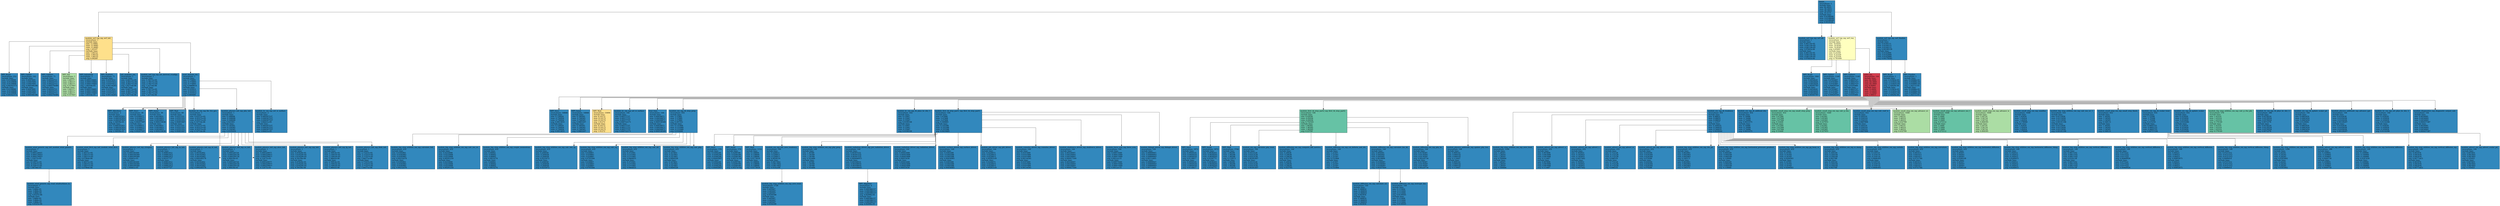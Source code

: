 digraph call_tree {
graph [splines=ortho, ranksep=1.5];
node [shape = record, colorscheme=spectral9];
edge [];

"0" [
 label = "MAIN__\l
 invocations: 1\l
 include time:\l
  min: 82.4923\l
  max: 82.4923\l
  sum: 82.4923\l
  avg: 10.3115\l
 exclude time:\l
  min: 0.0148048\l
  max: 0.0148048\l
  sum: 0.0148048\l
  avg: 0.0018506\l
 "
 fillcolor=9,
 style=filled
];

"1" [
 label = "module_wrf_top_mp_wrf_init_\l
 invocations: 1\l
 include time:\l
  min: 11.6085\l
  max: 11.6085\l
  sum: 11.6085\l
  avg: 1.45107\l
 exclude time:\l
  min: 7.94152\l
  max: 7.94152\l
  sum: 7.94152\l
  avg: 0.99269\l
 "
 fillcolor=4,
 style=filled
];

0 -> 1;
"2" [
 label = "MPI_Bcast\l
 invocations: 252\l
 include time:\l
  min: 0.0129898\l
  max: 0.0129898\l
  sum: 0.0129898\l
  avg: 0.00162373\l
 exclude time:\l
  min: 0.0129898\l
  max: 0.0129898\l
  sum: 0.0129898\l
  avg: 0.00162373\l
 "
 fillcolor=9,
 style=filled
];

1 -> 2;
"3" [
 label = "MPI_Gather\l
 invocations: 142\l
 include time:\l
  min: 0.0047695\l
  max: 0.0047695\l
  sum: 0.0047695\l
  avg: 0.000596188\l
 exclude time:\l
  min: 0.0047695\l
  max: 0.0047695\l
  sum: 0.0047695\l
  avg: 0.000596188\l
 "
 fillcolor=9,
 style=filled
];

1 -> 3;
"4" [
 label = "MPI_Gatherv\l
 invocations: 71\l
 include time:\l
  min: 0.00222711\l
  max: 0.00222711\l
  sum: 0.00222711\l
  avg: 0.000278389\l
 exclude time:\l
  min: 0.00222711\l
  max: 0.00222711\l
  sum: 0.00222711\l
  avg: 0.000278389\l
 "
 fillcolor=9,
 style=filled
];

1 -> 4;
"5" [
 label = "MPI_Init\l
 invocations: 1\l
 include time:\l
  min: 2.86117\l
  max: 2.86117\l
  sum: 2.86117\l
  avg: 0.357647\l
 exclude time:\l
  min: 2.86117\l
  max: 2.86117\l
  sum: 2.86117\l
  avg: 0.357647\l
 "
 fillcolor=7,
 style=filled
];

1 -> 5;
"6" [
 label = "MPI_Initialized\l
 invocations: 3\l
 include time:\l
  min: 0.000119483\l
  max: 0.000119483\l
  sum: 0.000119483\l
  avg: 1.49354e-05\l
 exclude time:\l
  min: 0.000119483\l
  max: 0.000119483\l
  sum: 0.000119483\l
  avg: 1.49354e-05\l
 "
 fillcolor=9,
 style=filled
];

1 -> 6;
"7" [
 label = "MPI_Scatterv\l
 invocations: 71\l
 include time:\l
  min: 0.0107412\l
  max: 0.0107412\l
  sum: 0.0107412\l
  avg: 0.00134265\l
 exclude time:\l
  min: 0.0107412\l
  max: 0.0107412\l
  sum: 0.0107412\l
  avg: 0.00134265\l
 "
 fillcolor=9,
 style=filled
];

1 -> 7;
"8" [
 label = "init_modules_em_\l
 invocations: 1\l
 include time:\l
  min: 4.66171e-05\l
  max: 4.66171e-05\l
  sum: 4.66171e-05\l
  avg: 5.82714e-06\l
 exclude time:\l
  min: 4.66171e-05\l
  max: 4.66171e-05\l
  sum: 4.66171e-05\l
  avg: 5.82714e-06\l
 "
 fillcolor=9,
 style=filled
];

1 -> 8;
"9" [
 label = "module_wrf_top_mp_set_derived_rconfigs_\l
 invocations: 1\l
 include time:\l
  min: 5.78171e-05\l
  max: 5.78171e-05\l
  sum: 5.78171e-05\l
  avg: 7.22714e-06\l
 exclude time:\l
  min: 5.78171e-05\l
  max: 5.78171e-05\l
  sum: 5.78171e-05\l
  avg: 7.22714e-06\l
 "
 fillcolor=9,
 style=filled
];

1 -> 9;
"10" [
 label = "start_domain_em_\l
 invocations: 1\l
 include time:\l
  min: 0.774891\l
  max: 0.774891\l
  sum: 0.774891\l
  avg: 0.0968614\l
 exclude time:\l
  min: 0.555912\l
  max: 0.555912\l
  sum: 0.555912\l
  avg: 0.069489\l
 "
 fillcolor=9,
 style=filled
];

1 -> 10;
"11" [
 label = "MPI_Allreduce\l
 invocations: 2\l
 include time:\l
  min: 0.000187951\l
  max: 0.000187951\l
  sum: 0.000187951\l
  avg: 2.34939e-05\l
 exclude time:\l
  min: 0.000187951\l
  max: 0.000187951\l
  sum: 0.000187951\l
  avg: 2.34939e-05\l
 "
 fillcolor=9,
 style=filled
];

10 -> 11;
"12" [
 label = "MPI_Irecv\l
 invocations: 30\l
 include time:\l
  min: 0.0166077\l
  max: 0.0166077\l
  sum: 0.0166077\l
  avg: 0.00207597\l
 exclude time:\l
  min: 0.0166077\l
  max: 0.0166077\l
  sum: 0.0166077\l
  avg: 0.00207597\l
 "
 fillcolor=9,
 style=filled
];

10 -> 12;
"13" [
 label = "MPI_Isend\l
 invocations: 30\l
 include time:\l
  min: 0.0016851\l
  max: 0.0016851\l
  sum: 0.0016851\l
  avg: 0.000210638\l
 exclude time:\l
  min: 0.0016851\l
  max: 0.0016851\l
  sum: 0.0016851\l
  avg: 0.000210638\l
 "
 fillcolor=9,
 style=filled
];

10 -> 13;
"14" [
 label = "MPI_Wait\l
 invocations: 60\l
 include time:\l
  min: 0.0321333\l
  max: 0.0321333\l
  sum: 0.0321333\l
  avg: 0.00401667\l
 exclude time:\l
  min: 0.0321333\l
  max: 0.0321333\l
  sum: 0.0321333\l
  avg: 0.00401667\l
 "
 fillcolor=9,
 style=filled
];

10 -> 14;
"15" [
 label = "module_bc_em_mp_lbc_fcx_gcx_\l
 invocations: 1\l
 include time:\l
  min: 4.93371e-05\l
  max: 4.93371e-05\l
  sum: 4.93371e-05\l
  avg: 6.16714e-06\l
 exclude time:\l
  min: 4.93371e-05\l
  max: 4.93371e-05\l
  sum: 4.93371e-05\l
  avg: 6.16714e-06\l
 "
 fillcolor=9,
 style=filled
];

10 -> 15;
"16" [
 label = "module_physics_init_mp_phy_init_\l
 invocations: 1\l
 include time:\l
  min: 0.168008\l
  max: 0.168008\l
  sum: 0.168008\l
  avg: 0.021001\l
 exclude time:\l
  min: 0.156365\l
  max: 0.156365\l
  sum: 0.156365\l
  avg: 0.0195456\l
 "
 fillcolor=9,
 style=filled
];

10 -> 16;
"17" [
 label = "module_wind_generic_mp_init_module_wind_generic_\l
 invocations: 1\l
 include time:\l
  min: 0.000124057\l
  max: 0.000124057\l
  sum: 0.000124057\l
  avg: 1.55071e-05\l
 exclude time:\l
  min: 8.53971e-05\l
  max: 8.53971e-05\l
  sum: 8.53971e-05\l
  avg: 1.06746e-05\l
 "
 fillcolor=9,
 style=filled
];

16 -> 17;
"18" [
 label = "module_wind_generic_mp_read_windturbines_in_\l
 invocations: 1\l
 include time:\l
  min: 3.866e-05\l
  max: 3.866e-05\l
  sum: 3.866e-05\l
  avg: 4.8325e-06\l
 exclude time:\l
  min: 3.866e-05\l
  max: 3.866e-05\l
  sum: 3.866e-05\l
  avg: 4.8325e-06\l
 "
 fillcolor=9,
 style=filled
];

17 -> 18;
"19" [
 label = "module_wind_fitch_mp_init_module_wind_fitch_\l
 invocations: 1\l
 include time:\l
  min: 3.58371e-05\l
  max: 3.58371e-05\l
  sum: 3.58371e-05\l
  avg: 4.47964e-06\l
 exclude time:\l
  min: 3.58371e-05\l
  max: 3.58371e-05\l
  sum: 3.58371e-05\l
  avg: 4.47964e-06\l
 "
 fillcolor=9,
 style=filled
];

16 -> 19;
"20" [
 label = "module_physics_init_mp_z2sigma_\l
 invocations: 1\l
 include time:\l
  min: 0.000160369\l
  max: 0.000160369\l
  sum: 0.000160369\l
  avg: 2.00461e-05\l
 exclude time:\l
  min: 0.000160369\l
  max: 0.000160369\l
  sum: 0.000160369\l
  avg: 2.00461e-05\l
 "
 fillcolor=9,
 style=filled
];

16 -> 20;
"21" [
 label = "module_physics_init_mp_ra_init_\l
 invocations: 1\l
 include time:\l
  min: 0.00861812\l
  max: 0.00861812\l
  sum: 0.00861812\l
  avg: 0.00107727\l
 exclude time:\l
  min: 0.00861812\l
  max: 0.00861812\l
  sum: 0.00861812\l
  avg: 0.00107727\l
 "
 fillcolor=9,
 style=filled
];

16 -> 21;
"22" [
 label = "module_physics_init_mp_bl_init_\l
 invocations: 1\l
 include time:\l
  min: 0.00192462\l
  max: 0.00192462\l
  sum: 0.00192462\l
  avg: 0.000240578\l
 exclude time:\l
  min: 0.00192462\l
  max: 0.00192462\l
  sum: 0.00192462\l
  avg: 0.000240578\l
 "
 fillcolor=9,
 style=filled
];

16 -> 22;
"23" [
 label = "module_physics_init_mp_cu_init_\l
 invocations: 1\l
 include time:\l
  min: 0.000326734\l
  max: 0.000326734\l
  sum: 0.000326734\l
  avg: 4.08418e-05\l
 exclude time:\l
  min: 0.000326734\l
  max: 0.000326734\l
  sum: 0.000326734\l
  avg: 4.08418e-05\l
 "
 fillcolor=9,
 style=filled
];

16 -> 23;
"24" [
 label = "module_physics_init_mp_shcu_init_\l
 invocations: 1\l
 include time:\l
  min: 0.000329977\l
  max: 0.000329977\l
  sum: 0.000329977\l
  avg: 4.12471e-05\l
 exclude time:\l
  min: 0.000329977\l
  max: 0.000329977\l
  sum: 0.000329977\l
  avg: 4.12471e-05\l
 "
 fillcolor=9,
 style=filled
];

16 -> 24;
"25" [
 label = "module_physics_init_mp_mp_init_\l
 invocations: 1\l
 include time:\l
  min: 6.87629e-05\l
  max: 6.87629e-05\l
  sum: 6.87629e-05\l
  avg: 8.59536e-06\l
 exclude time:\l
  min: 6.87629e-05\l
  max: 6.87629e-05\l
  sum: 6.87629e-05\l
  avg: 8.59536e-06\l
 "
 fillcolor=9,
 style=filled
];

16 -> 25;
"26" [
 label = "module_physics_init_mp_fg_init_\l
 invocations: 1\l
 include time:\l
  min: 2.70914e-05\l
  max: 2.70914e-05\l
  sum: 2.70914e-05\l
  avg: 3.38643e-06\l
 exclude time:\l
  min: 2.70914e-05\l
  max: 2.70914e-05\l
  sum: 2.70914e-05\l
  avg: 3.38643e-06\l
 "
 fillcolor=9,
 style=filled
];

16 -> 26;
"27" [
 label = "module_physics_init_mp_fdob_init_\l
 invocations: 1\l
 include time:\l
  min: 2.77257e-05\l
  max: 2.77257e-05\l
  sum: 2.77257e-05\l
  avg: 3.46571e-06\l
 exclude time:\l
  min: 2.77257e-05\l
  max: 2.77257e-05\l
  sum: 2.77257e-05\l
  avg: 3.46571e-06\l
 "
 fillcolor=9,
 style=filled
];

16 -> 27;
"28" [
 label = "module_bc_em_mp_set_w_surface_\l
 invocations: 2\l
 include time:\l
  min: 0.000307537\l
  max: 0.000307537\l
  sum: 0.000307537\l
  avg: 3.84421e-05\l
 exclude time:\l
  min: 0.000307537\l
  max: 0.000307537\l
  sum: 0.000307537\l
  avg: 3.84421e-05\l
 "
 fillcolor=9,
 style=filled
];

10 -> 28;
"29" [
 label = "module_wrf_top_mp_wrf_dfi_\l
 invocations: 1\l
 include time:\l
  min: 4.06114e-05\l
  max: 4.06114e-05\l
  sum: 4.06114e-05\l
  avg: 5.07643e-06\l
 exclude time:\l
  min: 4.06114e-05\l
  max: 4.06114e-05\l
  sum: 4.06114e-05\l
  avg: 5.07643e-06\l
 "
 fillcolor=9,
 style=filled
];

0 -> 29;
"30" [
 label = "module_wrf_top_mp_wrf_run_\l
 invocations: 1\l
 include time:\l
  min: 70.8545\l
  max: 70.8545\l
  sum: 70.8545\l
  avg: 8.85681\l
 exclude time:\l
  min: 6.25359\l
  max: 6.25359\l
  sum: 6.25359\l
  avg: 0.781699\l
 "
 fillcolor=5,
 style=filled
];

0 -> 30;
"31" [
 label = "MPI_Bcast\l
 invocations: 1841\l
 include time:\l
  min: 0.0452629\l
  max: 0.0452629\l
  sum: 0.0452629\l
  avg: 0.00565787\l
 exclude time:\l
  min: 0.0452629\l
  max: 0.0452629\l
  sum: 0.0452629\l
  avg: 0.00565787\l
 "
 fillcolor=9,
 style=filled
];

30 -> 31;
"32" [
 label = "MPI_Gather\l
 invocations: 1140\l
 include time:\l
  min: 0.0743487\l
  max: 0.0743487\l
  sum: 0.0743487\l
  avg: 0.00929359\l
 exclude time:\l
  min: 0.0743487\l
  max: 0.0743487\l
  sum: 0.0743487\l
  avg: 0.00929359\l
 "
 fillcolor=9,
 style=filled
];

30 -> 32;
"33" [
 label = "MPI_Gatherv\l
 invocations: 1140\l
 include time:\l
  min: 0.0843727\l
  max: 0.0843727\l
  sum: 0.0843727\l
  avg: 0.0105466\l
 exclude time:\l
  min: 0.0843727\l
  max: 0.0843727\l
  sum: 0.0843727\l
  avg: 0.0105466\l
 "
 fillcolor=9,
 style=filled
];

30 -> 33;
"34" [
 label = "solve_em_\l
 invocations: 144\l
 include time:\l
  min: 64.3969\l
  max: 64.3969\l
  sum: 64.3969\l
  avg: 8.04961\l
 exclude time:\l
  min: 12.8492\l
  max: 12.8492\l
  sum: 12.8492\l
  avg: 1.60615\l
 "
 fillcolor=1,
 style=filled
];

30 -> 34;
"35" [
 label = "MPI_Irecv\l
 invocations: 16848\l
 include time:\l
  min: 0.730924\l
  max: 0.730924\l
  sum: 0.730924\l
  avg: 0.0913655\l
 exclude time:\l
  min: 0.730924\l
  max: 0.730924\l
  sum: 0.730924\l
  avg: 0.0913655\l
 "
 fillcolor=9,
 style=filled
];

34 -> 35;
"36" [
 label = "MPI_Isend\l
 invocations: 16848\l
 include time:\l
  min: 0.706565\l
  max: 0.706565\l
  sum: 0.706565\l
  avg: 0.0883207\l
 exclude time:\l
  min: 0.706565\l
  max: 0.706565\l
  sum: 0.706565\l
  avg: 0.0883207\l
 "
 fillcolor=9,
 style=filled
];

34 -> 36;
"37" [
 label = "MPI_Wait\l
 invocations: 33696\l
 include time:\l
  min: 8.10172\l
  max: 8.10172\l
  sum: 8.10172\l
  avg: 1.01272\l
 exclude time:\l
  min: 8.10172\l
  max: 8.10172\l
  sum: 8.10172\l
  avg: 1.01272\l
 "
 fillcolor=4,
 style=filled
];

34 -> 37;
"38" [
 label = "module_bc_em_mp_set_w_surface_\l
 invocations: 144\l
 include time:\l
  min: 0.00577737\l
  max: 0.00577737\l
  sum: 0.00577737\l
  avg: 0.000722171\l
 exclude time:\l
  min: 0.00577737\l
  max: 0.00577737\l
  sum: 0.00577737\l
  avg: 0.000722171\l
 "
 fillcolor=9,
 style=filled
];

34 -> 38;
"39" [
 label = "real_time_\l
 invocations: 144\l
 include time:\l
  min: 0.00430871\l
  max: 0.00430871\l
  sum: 0.00430871\l
  avg: 0.000538589\l
 exclude time:\l
  min: 0.00430871\l
  max: 0.00430871\l
  sum: 0.00430871\l
  avg: 0.000538589\l
 "
 fillcolor=9,
 style=filled
];

34 -> 39;
"40" [
 label = "module_em_mp_rk_step_prep_\l
 invocations: 432\l
 include time:\l
  min: 2.37882\l
  max: 2.37882\l
  sum: 2.37882\l
  avg: 0.297352\l
 exclude time:\l
  min: 0.131968\l
  max: 0.131968\l
  sum: 0.131968\l
  avg: 0.016496\l
 "
 fillcolor=9,
 style=filled
];

34 -> 40;
"41" [
 label = "module_big_step_utilities_em_mp_calculate_full_\l
 invocations: 432\l
 include time:\l
  min: 0.0185983\l
  max: 0.0185983\l
  sum: 0.0185983\l
  avg: 0.00232478\l
 exclude time:\l
  min: 0.0185983\l
  max: 0.0185983\l
  sum: 0.0185983\l
  avg: 0.00232478\l
 "
 fillcolor=9,
 style=filled
];

40 -> 41;
"42" [
 label = "module_big_step_utilities_em_mp_calc_mu_uv_\l
 invocations: 432\l
 include time:\l
  min: 0.0233008\l
  max: 0.0233008\l
  sum: 0.0233008\l
  avg: 0.00291259\l
 exclude time:\l
  min: 0.0233008\l
  max: 0.0233008\l
  sum: 0.0233008\l
  avg: 0.00291259\l
 "
 fillcolor=9,
 style=filled
];

40 -> 42;
"43" [
 label = "module_big_step_utilities_em_mp_couple_momentum_\l
 invocations: 432\l
 include time:\l
  min: 0.66662\l
  max: 0.66662\l
  sum: 0.66662\l
  avg: 0.0833274\l
 exclude time:\l
  min: 0.66662\l
  max: 0.66662\l
  sum: 0.66662\l
  avg: 0.0833274\l
 "
 fillcolor=9,
 style=filled
];

40 -> 43;
"44" [
 label = "module_big_step_utilities_em_mp_calc_ww_cp_\l
 invocations: 432\l
 include time:\l
  min: 0.204058\l
  max: 0.204058\l
  sum: 0.204058\l
  avg: 0.0255072\l
 exclude time:\l
  min: 0.204058\l
  max: 0.204058\l
  sum: 0.204058\l
  avg: 0.0255072\l
 "
 fillcolor=9,
 style=filled
];

40 -> 44;
"45" [
 label = "module_big_step_utilities_em_mp_calc_cq_\l
 invocations: 432\l
 include time:\l
  min: 0.634867\l
  max: 0.634867\l
  sum: 0.634867\l
  avg: 0.0793584\l
 exclude time:\l
  min: 0.634867\l
  max: 0.634867\l
  sum: 0.634867\l
  avg: 0.0793584\l
 "
 fillcolor=9,
 style=filled
];

40 -> 45;
"46" [
 label = "module_big_step_utilities_em_mp_calc_alt_\l
 invocations: 432\l
 include time:\l
  min: 0.371945\l
  max: 0.371945\l
  sum: 0.371945\l
  avg: 0.0464931\l
 exclude time:\l
  min: 0.371945\l
  max: 0.371945\l
  sum: 0.371945\l
  avg: 0.0464931\l
 "
 fillcolor=9,
 style=filled
];

40 -> 46;
"47" [
 label = "module_big_step_utilities_em_mp_calc_php_\l
 invocations: 432\l
 include time:\l
  min: 0.327463\l
  max: 0.327463\l
  sum: 0.327463\l
  avg: 0.0409328\l
 exclude time:\l
  min: 0.327463\l
  max: 0.327463\l
  sum: 0.327463\l
  avg: 0.0409328\l
 "
 fillcolor=9,
 style=filled
];

40 -> 47;
"48" [
 label = "module_bc_em_mp_rk_phys_bc_dry_1_\l
 invocations: 432\l
 include time:\l
  min: 0.15947\l
  max: 0.15947\l
  sum: 0.15947\l
  avg: 0.0199338\l
 exclude time:\l
  min: 0.15947\l
  max: 0.15947\l
  sum: 0.15947\l
  avg: 0.0199338\l
 "
 fillcolor=9,
 style=filled
];

34 -> 48;
"49" [
 label = "module_first_rk_step_part1_mp_first_rk_step_part1_\l
 invocations: 144\l
 include time:\l
  min: 2.47908\l
  max: 2.47908\l
  sum: 2.47908\l
  avg: 0.309885\l
 exclude time:\l
  min: 0.335588\l
  max: 0.335588\l
  sum: 0.335588\l
  avg: 0.0419485\l
 "
 fillcolor=9,
 style=filled
];

34 -> 49;
"50" [
 label = "MPI_Irecv\l
 invocations: 576\l
 include time:\l
  min: 0.0394246\l
  max: 0.0394246\l
  sum: 0.0394246\l
  avg: 0.00492807\l
 exclude time:\l
  min: 0.0394246\l
  max: 0.0394246\l
  sum: 0.0394246\l
  avg: 0.00492807\l
 "
 fillcolor=9,
 style=filled
];

49 -> 50;
"51" [
 label = "MPI_Isend\l
 invocations: 576\l
 include time:\l
  min: 0.0299796\l
  max: 0.0299796\l
  sum: 0.0299796\l
  avg: 0.00374744\l
 exclude time:\l
  min: 0.0299796\l
  max: 0.0299796\l
  sum: 0.0299796\l
  avg: 0.00374744\l
 "
 fillcolor=9,
 style=filled
];

49 -> 51;
"52" [
 label = "MPI_Wait\l
 invocations: 1152\l
 include time:\l
  min: 0.138894\l
  max: 0.138894\l
  sum: 0.138894\l
  avg: 0.0173618\l
 exclude time:\l
  min: 0.138894\l
  max: 0.138894\l
  sum: 0.138894\l
  avg: 0.0173618\l
 "
 fillcolor=9,
 style=filled
];

49 -> 52;
"53" [
 label = "module_em_mp_init_zero_tendency_\l
 invocations: 144\l
 include time:\l
  min: 0.526813\l
  max: 0.526813\l
  sum: 0.526813\l
  avg: 0.0658516\l
 exclude time:\l
  min: 0.0817662\l
  max: 0.0817662\l
  sum: 0.0817662\l
  avg: 0.0102208\l
 "
 fillcolor=9,
 style=filled
];

49 -> 53;
"54" [
 label = "module_big_step_utilities_em_mp_zero_tend_\l
 invocations: 1728\l
 include time:\l
  min: 0.445047\l
  max: 0.445047\l
  sum: 0.445047\l
  avg: 0.0556308\l
 exclude time:\l
  min: 0.445047\l
  max: 0.445047\l
  sum: 0.445047\l
  avg: 0.0556308\l
 "
 fillcolor=9,
 style=filled
];

53 -> 54;
"55" [
 label = "module_big_step_utilities_em_mp_phy_prep_\l
 invocations: 144\l
 include time:\l
  min: 1.30789\l
  max: 1.30789\l
  sum: 1.30789\l
  avg: 0.163486\l
 exclude time:\l
  min: 1.30789\l
  max: 1.30789\l
  sum: 1.30789\l
  avg: 0.163486\l
 "
 fillcolor=9,
 style=filled
];

49 -> 55;
"56" [
 label = "module_radiation_driver_mp_pre_radiation_driver_\l
 invocations: 144\l
 include time:\l
  min: 0.00397532\l
  max: 0.00397532\l
  sum: 0.00397532\l
  avg: 0.000496915\l
 exclude time:\l
  min: 0.00358916\l
  max: 0.00358916\l
  sum: 0.00358916\l
  avg: 0.000448645\l
 "
 fillcolor=9,
 style=filled
];

49 -> 56;
"57" [
 label = "MPI_Allgather\l
 invocations: 4\l
 include time:\l
  min: 0.000386157\l
  max: 0.000386157\l
  sum: 0.000386157\l
  avg: 4.82696e-05\l
 exclude time:\l
  min: 0.000386157\l
  max: 0.000386157\l
  sum: 0.000386157\l
  avg: 4.82696e-05\l
 "
 fillcolor=9,
 style=filled
];

56 -> 57;
"58" [
 label = "module_radiation_driver_mp_radiation_driver_\l
 invocations: 144\l
 include time:\l
  min: 0.00443488\l
  max: 0.00443488\l
  sum: 0.00443488\l
  avg: 0.00055436\l
 exclude time:\l
  min: 0.00443488\l
  max: 0.00443488\l
  sum: 0.00443488\l
  avg: 0.00055436\l
 "
 fillcolor=9,
 style=filled
];

49 -> 58;
"59" [
 label = "module_surface_driver_mp_surface_driver_\l
 invocations: 144\l
 include time:\l
  min: 0.0365588\l
  max: 0.0365588\l
  sum: 0.0365588\l
  avg: 0.00456985\l
 exclude time:\l
  min: 0.0365588\l
  max: 0.0365588\l
  sum: 0.0365588\l
  avg: 0.00456985\l
 "
 fillcolor=9,
 style=filled
];

49 -> 59;
"60" [
 label = "module_pbl_driver_mp_pbl_driver_\l
 invocations: 144\l
 include time:\l
  min: 0.0226671\l
  max: 0.0226671\l
  sum: 0.0226671\l
  avg: 0.00283339\l
 exclude time:\l
  min: 0.0226671\l
  max: 0.0226671\l
  sum: 0.0226671\l
  avg: 0.00283339\l
 "
 fillcolor=9,
 style=filled
];

49 -> 60;
"61" [
 label = "module_cumulus_driver_mp_cumulus_driver_\l
 invocations: 144\l
 include time:\l
  min: 0.0107489\l
  max: 0.0107489\l
  sum: 0.0107489\l
  avg: 0.00134361\l
 exclude time:\l
  min: 0.0107489\l
  max: 0.0107489\l
  sum: 0.0107489\l
  avg: 0.00134361\l
 "
 fillcolor=9,
 style=filled
];

49 -> 61;
"62" [
 label = "module_shallowcu_driver_mp_shallowcu_driver_\l
 invocations: 144\l
 include time:\l
  min: 0.00334007\l
  max: 0.00334007\l
  sum: 0.00334007\l
  avg: 0.000417509\l
 exclude time:\l
  min: 0.00334007\l
  max: 0.00334007\l
  sum: 0.00334007\l
  avg: 0.000417509\l
 "
 fillcolor=9,
 style=filled
];

49 -> 62;
"63" [
 label = "module_force_scm_mp_force_scm_\l
 invocations: 144\l
 include time:\l
  min: 0.00977049\l
  max: 0.00977049\l
  sum: 0.00977049\l
  avg: 0.00122131\l
 exclude time:\l
  min: 0.00977049\l
  max: 0.00977049\l
  sum: 0.00977049\l
  avg: 0.00122131\l
 "
 fillcolor=9,
 style=filled
];

49 -> 63;
"64" [
 label = "module_fddagd_driver_mp_fddagd_driver_\l
 invocations: 144\l
 include time:\l
  min: 0.00899947\l
  max: 0.00899947\l
  sum: 0.00899947\l
  avg: 0.00112493\l
 exclude time:\l
  min: 0.00899947\l
  max: 0.00899947\l
  sum: 0.00899947\l
  avg: 0.00112493\l
 "
 fillcolor=9,
 style=filled
];

49 -> 64;
"65" [
 label = "module_first_rk_step_part2_mp_first_rk_step_part2_\l
 invocations: 144\l
 include time:\l
  min: 6.02036\l
  max: 6.02036\l
  sum: 6.02036\l
  avg: 0.752545\l
 exclude time:\l
  min: 1.90392\l
  max: 1.90392\l
  sum: 1.90392\l
  avg: 0.23799\l
 "
 fillcolor=8,
 style=filled
];

34 -> 65;
"66" [
 label = "MPI_Irecv\l
 invocations: 1872\l
 include time:\l
  min: 0.0950535\l
  max: 0.0950535\l
  sum: 0.0950535\l
  avg: 0.0118817\l
 exclude time:\l
  min: 0.0950535\l
  max: 0.0950535\l
  sum: 0.0950535\l
  avg: 0.0118817\l
 "
 fillcolor=9,
 style=filled
];

65 -> 66;
"67" [
 label = "MPI_Isend\l
 invocations: 1872\l
 include time:\l
  min: 0.0838203\l
  max: 0.0838203\l
  sum: 0.0838203\l
  avg: 0.0104775\l
 exclude time:\l
  min: 0.0838203\l
  max: 0.0838203\l
  sum: 0.0838203\l
  avg: 0.0104775\l
 "
 fillcolor=9,
 style=filled
];

65 -> 67;
"68" [
 label = "MPI_Wait\l
 invocations: 3744\l
 include time:\l
  min: 1.06298\l
  max: 1.06298\l
  sum: 1.06298\l
  avg: 0.132872\l
 exclude time:\l
  min: 1.06298\l
  max: 1.06298\l
  sum: 1.06298\l
  avg: 0.132872\l
 "
 fillcolor=9,
 style=filled
];

65 -> 68;
"69" [
 label = "module_em_mp_calculate_phy_tend_\l
 invocations: 144\l
 include time:\l
  min: 0.0313126\l
  max: 0.0313126\l
  sum: 0.0313126\l
  avg: 0.00391407\l
 exclude time:\l
  min: 0.0313126\l
  max: 0.0313126\l
  sum: 0.0313126\l
  avg: 0.00391407\l
 "
 fillcolor=9,
 style=filled
];

65 -> 69;
"70" [
 label = "module_diffusion_em_mp_compute_diff_metrics_\l
 invocations: 144\l
 include time:\l
  min: 0.20636\l
  max: 0.20636\l
  sum: 0.20636\l
  avg: 0.025795\l
 exclude time:\l
  min: 0.20636\l
  max: 0.20636\l
  sum: 0.20636\l
  avg: 0.025795\l
 "
 fillcolor=9,
 style=filled
];

65 -> 70;
"71" [
 label = "module_diffusion_em_mp_cal_deform_and_div_\l
 invocations: 144\l
 include time:\l
  min: 1.21507\l
  max: 1.21507\l
  sum: 1.21507\l
  avg: 0.151884\l
 exclude time:\l
  min: 1.21507\l
  max: 1.21507\l
  sum: 1.21507\l
  avg: 0.151884\l
 "
 fillcolor=9,
 style=filled
];

65 -> 71;
"72" [
 label = "module_diffusion_em_mp_calculate_km_kh_\l
 invocations: 144\l
 include time:\l
  min: 0.495045\l
  max: 0.495045\l
  sum: 0.495045\l
  avg: 0.0618806\l
 exclude time:\l
  min: 0.0166087\l
  max: 0.0166087\l
  sum: 0.0166087\l
  avg: 0.00207609\l
 "
 fillcolor=9,
 style=filled
];

65 -> 72;
"73" [
 label = "module_diffusion_em_mp_calculate_n2_\l
 invocations: 144\l
 include time:\l
  min: 0.366832\l
  max: 0.366832\l
  sum: 0.366832\l
  avg: 0.045854\l
 exclude time:\l
  min: 0.366832\l
  max: 0.366832\l
  sum: 0.366832\l
  avg: 0.045854\l
 "
 fillcolor=9,
 style=filled
];

72 -> 73;
"74" [
 label = "module_diffusion_em_mp_isotropic_km_\l
 invocations: 144\l
 include time:\l
  min: 0.111604\l
  max: 0.111604\l
  sum: 0.111604\l
  avg: 0.0139505\l
 exclude time:\l
  min: 0.111604\l
  max: 0.111604\l
  sum: 0.111604\l
  avg: 0.0139505\l
 "
 fillcolor=9,
 style=filled
];

72 -> 74;
"75" [
 label = "module_diffusion_em_mp_phy_bc_\l
 invocations: 144\l
 include time:\l
  min: 0.0176587\l
  max: 0.0176587\l
  sum: 0.0176587\l
  avg: 0.00220734\l
 exclude time:\l
  min: 0.0176587\l
  max: 0.0176587\l
  sum: 0.0176587\l
  avg: 0.00220734\l
 "
 fillcolor=9,
 style=filled
];

65 -> 75;
"76" [
 label = "module_physics_addtendc_mp_update_phy_ten_\l
 invocations: 144\l
 include time:\l
  min: 0.909142\l
  max: 0.909142\l
  sum: 0.909142\l
  avg: 0.113643\l
 exclude time:\l
  min: 0.909142\l
  max: 0.909142\l
  sum: 0.909142\l
  avg: 0.113643\l
 "
 fillcolor=9,
 style=filled
];

65 -> 76;
"77" [
 label = "module_em_mp_rk_tendency_\l
 invocations: 432\l
 include time:\l
  min: 8.98852\l
  max: 8.98852\l
  sum: 8.98852\l
  avg: 1.12357\l
 exclude time:\l
  min: 0.344035\l
  max: 0.344035\l
  sum: 0.344035\l
  avg: 0.0430044\l
 "
 fillcolor=9,
 style=filled
];

34 -> 77;
"78" [
 label = "module_big_step_utilities_em_mp_zero_tend_\l
 invocations: 5184\l
 include time:\l
  min: 1.28547\l
  max: 1.28547\l
  sum: 1.28547\l
  avg: 0.160684\l
 exclude time:\l
  min: 1.28547\l
  max: 1.28547\l
  sum: 1.28547\l
  avg: 0.160684\l
 "
 fillcolor=9,
 style=filled
];

77 -> 78;
"79" [
 label = "module_advect_em_mp_advect_u_\l
 invocations: 432\l
 include time:\l
  min: 0.907898\l
  max: 0.907898\l
  sum: 0.907898\l
  avg: 0.113487\l
 exclude time:\l
  min: 0.907898\l
  max: 0.907898\l
  sum: 0.907898\l
  avg: 0.113487\l
 "
 fillcolor=9,
 style=filled
];

77 -> 79;
"80" [
 label = "module_advect_em_mp_advect_v_\l
 invocations: 432\l
 include time:\l
  min: 0.765953\l
  max: 0.765953\l
  sum: 0.765953\l
  avg: 0.0957442\l
 exclude time:\l
  min: 0.765953\l
  max: 0.765953\l
  sum: 0.765953\l
  avg: 0.0957442\l
 "
 fillcolor=9,
 style=filled
];

77 -> 80;
"81" [
 label = "module_advect_em_mp_advect_w_\l
 invocations: 432\l
 include time:\l
  min: 0.772128\l
  max: 0.772128\l
  sum: 0.772128\l
  avg: 0.096516\l
 exclude time:\l
  min: 0.772128\l
  max: 0.772128\l
  sum: 0.772128\l
  avg: 0.096516\l
 "
 fillcolor=9,
 style=filled
];

77 -> 81;
"82" [
 label = "module_advect_em_mp_advect_scalar_\l
 invocations: 432\l
 include time:\l
  min: 0.634304\l
  max: 0.634304\l
  sum: 0.634304\l
  avg: 0.079288\l
 exclude time:\l
  min: 0.634304\l
  max: 0.634304\l
  sum: 0.634304\l
  avg: 0.079288\l
 "
 fillcolor=9,
 style=filled
];

77 -> 82;
"83" [
 label = "module_big_step_utilities_em_mp_rhs_ph_\l
 invocations: 432\l
 include time:\l
  min: 0.802983\l
  max: 0.802983\l
  sum: 0.802983\l
  avg: 0.100373\l
 exclude time:\l
  min: 0.802983\l
  max: 0.802983\l
  sum: 0.802983\l
  avg: 0.100373\l
 "
 fillcolor=9,
 style=filled
];

77 -> 83;
"84" [
 label = "module_big_step_utilities_em_mp_horizontal_pressure_gradient_\l
 invocations: 432\l
 include time:\l
  min: 0.944549\l
  max: 0.944549\l
  sum: 0.944549\l
  avg: 0.118069\l
 exclude time:\l
  min: 0.944549\l
  max: 0.944549\l
  sum: 0.944549\l
  avg: 0.118069\l
 "
 fillcolor=9,
 style=filled
];

77 -> 84;
"85" [
 label = "module_big_step_utilities_em_mp_pg_buoy_w_\l
 invocations: 432\l
 include time:\l
  min: 0.16765\l
  max: 0.16765\l
  sum: 0.16765\l
  avg: 0.0209563\l
 exclude time:\l
  min: 0.16765\l
  max: 0.16765\l
  sum: 0.16765\l
  avg: 0.0209563\l
 "
 fillcolor=9,
 style=filled
];

77 -> 85;
"86" [
 label = "module_big_step_utilities_em_mp_w_damp_\l
 invocations: 432\l
 include time:\l
  min: 0.350144\l
  max: 0.350144\l
  sum: 0.350144\l
  avg: 0.043768\l
 exclude time:\l
  min: 0.350144\l
  max: 0.350144\l
  sum: 0.350144\l
  avg: 0.043768\l
 "
 fillcolor=9,
 style=filled
];

77 -> 86;
"87" [
 label = "module_big_step_utilities_em_mp_coriolis_\l
 invocations: 432\l
 include time:\l
  min: 0.518714\l
  max: 0.518714\l
  sum: 0.518714\l
  avg: 0.0648393\l
 exclude time:\l
  min: 0.518714\l
  max: 0.518714\l
  sum: 0.518714\l
  avg: 0.0648393\l
 "
 fillcolor=9,
 style=filled
];

77 -> 87;
"88" [
 label = "module_big_step_utilities_em_mp_curvature_\l
 invocations: 432\l
 include time:\l
  min: 0.601411\l
  max: 0.601411\l
  sum: 0.601411\l
  avg: 0.0751764\l
 exclude time:\l
  min: 0.601411\l
  max: 0.601411\l
  sum: 0.601411\l
  avg: 0.0751764\l
 "
 fillcolor=9,
 style=filled
];

77 -> 88;
"89" [
 label = "module_big_step_utilities_em_mp_horizontal_diffusion_\l
 invocations: 432\l
 include time:\l
  min: 0.40507\l
  max: 0.40507\l
  sum: 0.40507\l
  avg: 0.0506338\l
 exclude time:\l
  min: 0.40507\l
  max: 0.40507\l
  sum: 0.40507\l
  avg: 0.0506338\l
 "
 fillcolor=9,
 style=filled
];

77 -> 89;
"90" [
 label = "module_big_step_utilities_em_mp_horizontal_diffusion_3dmp_\l
 invocations: 144\l
 include time:\l
  min: 0.192012\l
  max: 0.192012\l
  sum: 0.192012\l
  avg: 0.0240015\l
 exclude time:\l
  min: 0.192012\l
  max: 0.192012\l
  sum: 0.192012\l
  avg: 0.0240015\l
 "
 fillcolor=9,
 style=filled
];

77 -> 90;
"91" [
 label = "module_big_step_utilities_em_mp_vertical_diffusion_u_\l
 invocations: 144\l
 include time:\l
  min: 0.0817102\l
  max: 0.0817102\l
  sum: 0.0817102\l
  avg: 0.0102138\l
 exclude time:\l
  min: 0.0817102\l
  max: 0.0817102\l
  sum: 0.0817102\l
  avg: 0.0102138\l
 "
 fillcolor=9,
 style=filled
];

77 -> 91;
"92" [
 label = "module_big_step_utilities_em_mp_vertical_diffusion_v_\l
 invocations: 144\l
 include time:\l
  min: 0.077522\l
  max: 0.077522\l
  sum: 0.077522\l
  avg: 0.00969026\l
 exclude time:\l
  min: 0.077522\l
  max: 0.077522\l
  sum: 0.077522\l
  avg: 0.00969026\l
 "
 fillcolor=9,
 style=filled
];

77 -> 92;
"93" [
 label = "module_big_step_utilities_em_mp_vertical_diffusion_\l
 invocations: 144\l
 include time:\l
  min: 0.06423\l
  max: 0.06423\l
  sum: 0.06423\l
  avg: 0.00802875\l
 exclude time:\l
  min: 0.06423\l
  max: 0.06423\l
  sum: 0.06423\l
  avg: 0.00802875\l
 "
 fillcolor=9,
 style=filled
];

77 -> 93;
"94" [
 label = "module_big_step_utilities_em_mp_vertical_diffusion_3dmp_\l
 invocations: 144\l
 include time:\l
  min: 0.0727312\l
  max: 0.0727312\l
  sum: 0.0727312\l
  avg: 0.0090914\l
 exclude time:\l
  min: 0.0727312\l
  max: 0.0727312\l
  sum: 0.0727312\l
  avg: 0.0090914\l
 "
 fillcolor=9,
 style=filled
];

77 -> 94;
"95" [
 label = "module_em_mp_rk_addtend_dry_\l
 invocations: 432\l
 include time:\l
  min: 0.74486\l
  max: 0.74486\l
  sum: 0.74486\l
  avg: 0.0931075\l
 exclude time:\l
  min: 0.74486\l
  max: 0.74486\l
  sum: 0.74486\l
  avg: 0.0931075\l
 "
 fillcolor=9,
 style=filled
];

34 -> 95;
"96" [
 label = "module_small_step_em_mp_small_step_prep_\l
 invocations: 432\l
 include time:\l
  min: 2.67584\l
  max: 2.67584\l
  sum: 2.67584\l
  avg: 0.33448\l
 exclude time:\l
  min: 2.67584\l
  max: 2.67584\l
  sum: 2.67584\l
  avg: 0.33448\l
 "
 fillcolor=8,
 style=filled
];

34 -> 96;
"97" [
 label = "module_small_step_em_mp_calc_p_rho_\l
 invocations: 1440\l
 include time:\l
  min: 2.62362\l
  max: 2.62362\l
  sum: 2.62362\l
  avg: 0.327953\l
 exclude time:\l
  min: 2.62362\l
  max: 2.62362\l
  sum: 2.62362\l
  avg: 0.327953\l
 "
 fillcolor=8,
 style=filled
];

34 -> 97;
"98" [
 label = "module_small_step_em_mp_calc_coef_w_\l
 invocations: 432\l
 include time:\l
  min: 0.550319\l
  max: 0.550319\l
  sum: 0.550319\l
  avg: 0.0687898\l
 exclude time:\l
  min: 0.550319\l
  max: 0.550319\l
  sum: 0.550319\l
  avg: 0.0687898\l
 "
 fillcolor=9,
 style=filled
];

34 -> 98;
"99" [
 label = "module_small_step_em_mp_advance_uv_\l
 invocations: 1008\l
 include time:\l
  min: 3.46231\l
  max: 3.46231\l
  sum: 3.46231\l
  avg: 0.432789\l
 exclude time:\l
  min: 3.46231\l
  max: 3.46231\l
  sum: 3.46231\l
  avg: 0.432789\l
 "
 fillcolor=7,
 style=filled
];

34 -> 99;
"100" [
 label = "module_small_step_em_mp_advance_mu_t_\l
 invocations: 1008\l
 include time:\l
  min: 2.1849\l
  max: 2.1849\l
  sum: 2.1849\l
  avg: 0.273112\l
 exclude time:\l
  min: 2.1849\l
  max: 2.1849\l
  sum: 2.1849\l
  avg: 0.273112\l
 "
 fillcolor=8,
 style=filled
];

34 -> 100;
"101" [
 label = "module_small_step_em_mp_advance_w_\l
 invocations: 1008\l
 include time:\l
  min: 3.26716\l
  max: 3.26716\l
  sum: 3.26716\l
  avg: 0.408395\l
 exclude time:\l
  min: 3.26716\l
  max: 3.26716\l
  sum: 3.26716\l
  avg: 0.408395\l
 "
 fillcolor=7,
 style=filled
];

34 -> 101;
"102" [
 label = "module_small_step_em_mp_sumflux_\l
 invocations: 1008\l
 include time:\l
  min: 1.42454\l
  max: 1.42454\l
  sum: 1.42454\l
  avg: 0.178068\l
 exclude time:\l
  min: 1.42454\l
  max: 1.42454\l
  sum: 1.42454\l
  avg: 0.178068\l
 "
 fillcolor=9,
 style=filled
];

34 -> 102;
"103" [
 label = "module_big_step_utilities_em_mp_calc_mu_uv_1_\l
 invocations: 432\l
 include time:\l
  min: 0.0112958\l
  max: 0.0112958\l
  sum: 0.0112958\l
  avg: 0.00141198\l
 exclude time:\l
  min: 0.0112958\l
  max: 0.0112958\l
  sum: 0.0112958\l
  avg: 0.00141198\l
 "
 fillcolor=9,
 style=filled
];

34 -> 103;
"104" [
 label = "module_small_step_em_mp_small_step_finish_\l
 invocations: 432\l
 include time:\l
  min: 1.34505\l
  max: 1.34505\l
  sum: 1.34505\l
  avg: 0.168131\l
 exclude time:\l
  min: 1.34505\l
  max: 1.34505\l
  sum: 1.34505\l
  avg: 0.168131\l
 "
 fillcolor=9,
 style=filled
];

34 -> 104;
"105" [
 label = "module_em_mp_rk_scalar_tend_\l
 invocations: 432\l
 include time:\l
  min: 1.72208\l
  max: 1.72208\l
  sum: 1.72208\l
  avg: 0.215259\l
 exclude time:\l
  min: 0.0605755\l
  max: 0.0605755\l
  sum: 0.0605755\l
  avg: 0.00757194\l
 "
 fillcolor=9,
 style=filled
];

34 -> 105;
"106" [
 label = "module_big_step_utilities_em_mp_zero_tend_\l
 invocations: 1296\l
 include time:\l
  min: 0.24245\l
  max: 0.24245\l
  sum: 0.24245\l
  avg: 0.0303062\l
 exclude time:\l
  min: 0.24245\l
  max: 0.24245\l
  sum: 0.24245\l
  avg: 0.0303062\l
 "
 fillcolor=9,
 style=filled
];

105 -> 106;
"107" [
 label = "module_advect_em_mp_advect_scalar_\l
 invocations: 288\l
 include time:\l
  min: 0.359805\l
  max: 0.359805\l
  sum: 0.359805\l
  avg: 0.0449756\l
 exclude time:\l
  min: 0.359805\l
  max: 0.359805\l
  sum: 0.359805\l
  avg: 0.0449756\l
 "
 fillcolor=9,
 style=filled
];

105 -> 107;
"108" [
 label = "module_big_step_utilities_em_mp_horizontal_diffusion_\l
 invocations: 144\l
 include time:\l
  min: 0.149966\l
  max: 0.149966\l
  sum: 0.149966\l
  avg: 0.0187458\l
 exclude time:\l
  min: 0.149966\l
  max: 0.149966\l
  sum: 0.149966\l
  avg: 0.0187458\l
 "
 fillcolor=9,
 style=filled
];

105 -> 108;
"109" [
 label = "module_big_step_utilities_em_mp_vertical_diffusion_mp_\l
 invocations: 144\l
 include time:\l
  min: 0.061876\l
  max: 0.061876\l
  sum: 0.061876\l
  avg: 0.00773451\l
 exclude time:\l
  min: 0.061876\l
  max: 0.061876\l
  sum: 0.061876\l
  avg: 0.00773451\l
 "
 fillcolor=9,
 style=filled
];

105 -> 109;
"110" [
 label = "module_advect_em_mp_advect_scalar_pd_\l
 invocations: 144\l
 include time:\l
  min: 0.847403\l
  max: 0.847403\l
  sum: 0.847403\l
  avg: 0.105925\l
 exclude time:\l
  min: 0.847403\l
  max: 0.847403\l
  sum: 0.847403\l
  avg: 0.105925\l
 "
 fillcolor=9,
 style=filled
];

105 -> 110;
"111" [
 label = "module_em_mp_rk_update_scalar_\l
 invocations: 432\l
 include time:\l
  min: 0.253029\l
  max: 0.253029\l
  sum: 0.253029\l
  avg: 0.0316286\l
 exclude time:\l
  min: 0.253029\l
  max: 0.253029\l
  sum: 0.253029\l
  avg: 0.0316286\l
 "
 fillcolor=9,
 style=filled
];

34 -> 111;
"112" [
 label = "module_big_step_utilities_em_mp_calc_p_rho_phi_\l
 invocations: 576\l
 include time:\l
  min: 1.43319\l
  max: 1.43319\l
  sum: 1.43319\l
  avg: 0.179149\l
 exclude time:\l
  min: 1.43319\l
  max: 1.43319\l
  sum: 1.43319\l
  avg: 0.179149\l
 "
 fillcolor=8,
 style=filled
];

34 -> 112;
"113" [
 label = "module_bc_em_mp_rk_phys_bc_dry_2_\l
 invocations: 288\l
 include time:\l
  min: 0.0578224\l
  max: 0.0578224\l
  sum: 0.0578224\l
  avg: 0.0072278\l
 exclude time:\l
  min: 0.0578224\l
  max: 0.0578224\l
  sum: 0.0578224\l
  avg: 0.0072278\l
 "
 fillcolor=9,
 style=filled
];

34 -> 113;
"114" [
 label = "module_em_mp_rk_update_scalar_pd_\l
 invocations: 144\l
 include time:\l
  min: 0.0965459\l
  max: 0.0965459\l
  sum: 0.0965459\l
  avg: 0.0120682\l
 exclude time:\l
  min: 0.0965459\l
  max: 0.0965459\l
  sum: 0.0965459\l
  avg: 0.0120682\l
 "
 fillcolor=9,
 style=filled
];

34 -> 114;
"115" [
 label = "module_physics_addtendc_mp_advance_ppt_\l
 invocations: 144\l
 include time:\l
  min: 0.0102638\l
  max: 0.0102638\l
  sum: 0.0102638\l
  avg: 0.00128297\l
 exclude time:\l
  min: 0.0102638\l
  max: 0.0102638\l
  sum: 0.0102638\l
  avg: 0.00128297\l
 "
 fillcolor=9,
 style=filled
];

34 -> 115;
"116" [
 label = "module_bc_em_mp_set_phys_bc_dry_2_\l
 invocations: 144\l
 include time:\l
  min: 0.105839\l
  max: 0.105839\l
  sum: 0.105839\l
  avg: 0.0132298\l
 exclude time:\l
  min: 0.105839\l
  max: 0.105839\l
  sum: 0.105839\l
  avg: 0.0132298\l
 "
 fillcolor=9,
 style=filled
];

34 -> 116;
"117" [
 label = "module_diagnostics_mp_diagnostic_output_calc_\l
 invocations: 144\l
 include time:\l
  min: 0.0034991\l
  max: 0.0034991\l
  sum: 0.0034991\l
  avg: 0.000437387\l
 exclude time:\l
  min: 0.0034991\l
  max: 0.0034991\l
  sum: 0.0034991\l
  avg: 0.000437387\l
 "
 fillcolor=9,
 style=filled
];

34 -> 117;
"118" [
 label = "module_wrf_top_mp_wrf_finalize_\l
 invocations: 1\l
 include time:\l
  min: 0.0144111\l
  max: 0.0144111\l
  sum: 0.0144111\l
  avg: 0.00180139\l
 exclude time:\l
  min: 0.0142866\l
  max: 0.0142866\l
  sum: 0.0142866\l
  avg: 0.00178582\l
 "
 fillcolor=9,
 style=filled
];

0 -> 118;
"119" [
 label = "MPI_Bcast\l
 invocations: 1\l
 include time:\l
  min: 2.51943e-05\l
  max: 2.51943e-05\l
  sum: 2.51943e-05\l
  avg: 3.14929e-06\l
 exclude time:\l
  min: 2.51943e-05\l
  max: 2.51943e-05\l
  sum: 2.51943e-05\l
  avg: 3.14929e-06\l
 "
 fillcolor=9,
 style=filled
];

118 -> 119;
"120" [
 label = "MPI_Finalize\l
 invocations: 1\l
 include time:\l
  min: 9.93686e-05\l
  max: 9.93686e-05\l
  sum: 9.93686e-05\l
  avg: 1.24211e-05\l
 exclude time:\l
  min: 9.93686e-05\l
  max: 9.93686e-05\l
  sum: 9.93686e-05\l
  avg: 1.24211e-05\l
 "
 fillcolor=9,
 style=filled
];

118 -> 120;
}
